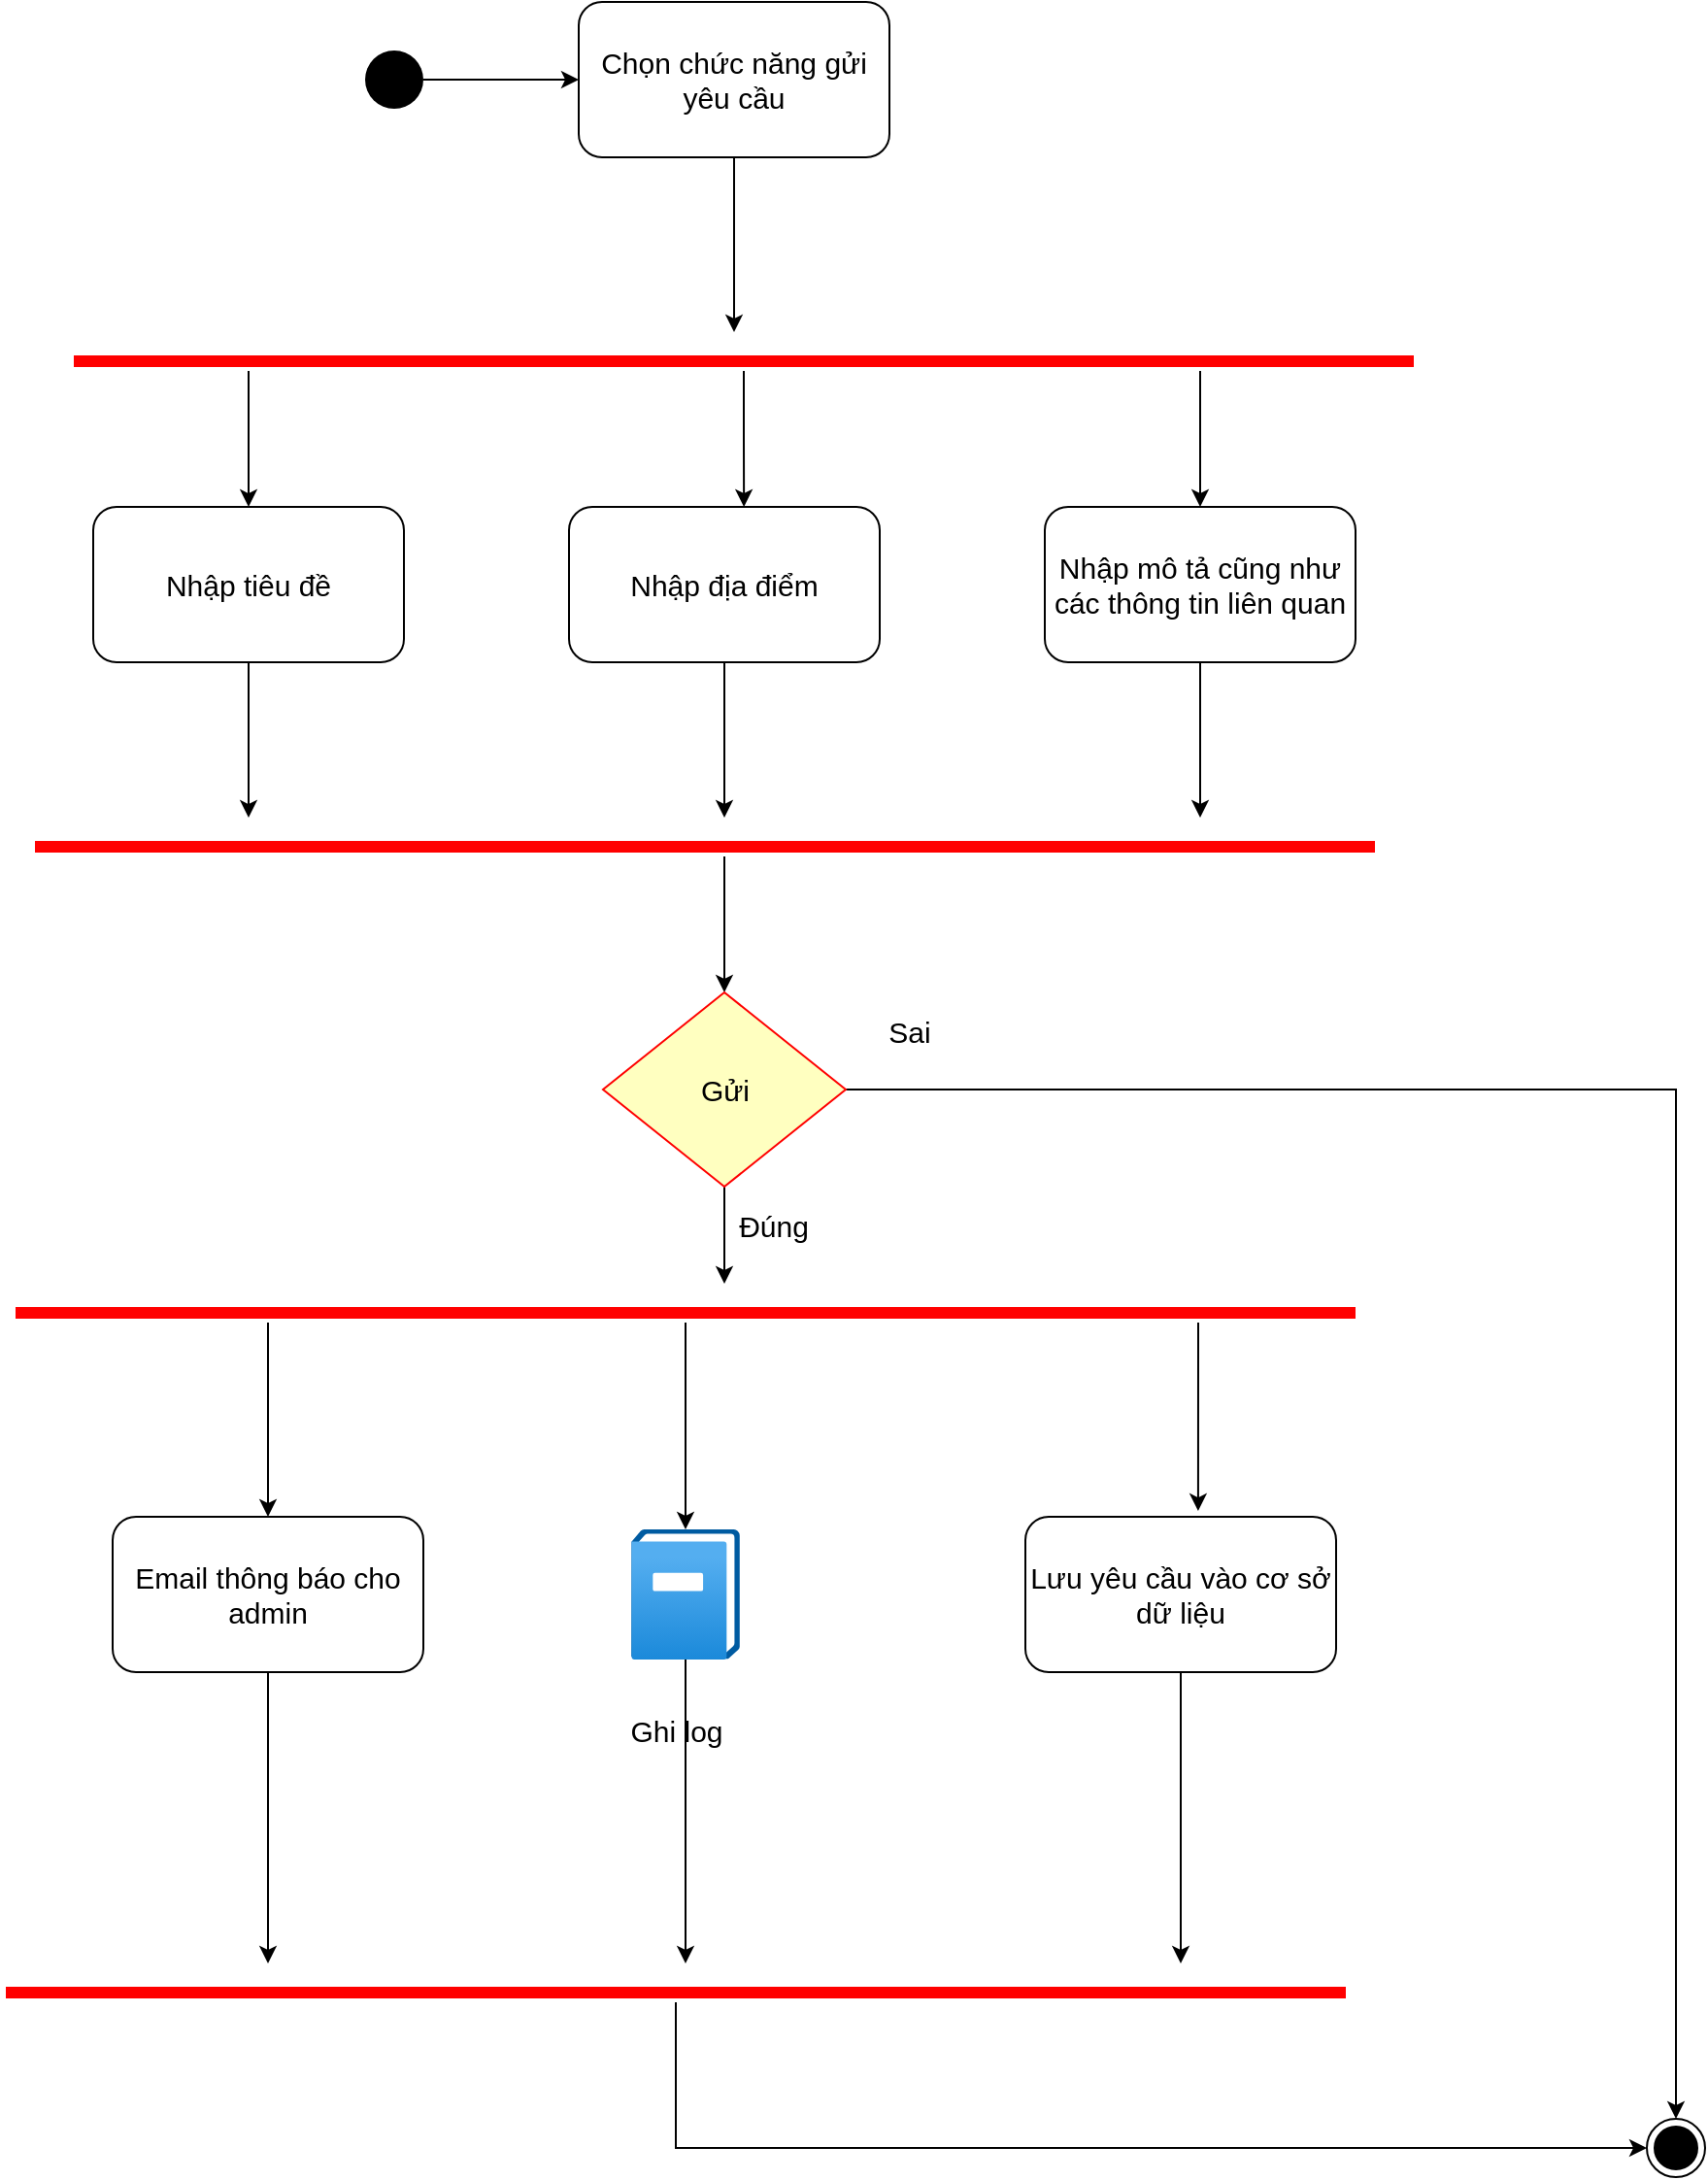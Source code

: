 <mxfile version="13.8.4" type="device"><diagram name="Page-1" id="e7e014a7-5840-1c2e-5031-d8a46d1fe8dd"><mxGraphModel dx="1422" dy="751" grid="1" gridSize="10" guides="1" tooltips="1" connect="1" arrows="1" fold="1" page="1" pageScale="1" pageWidth="1169" pageHeight="826" background="#ffffff" math="0" shadow="0"><root><mxCell id="0"/><mxCell id="1" parent="0"/><mxCell id="A0P0WAkoeJ6fGI72fvnO-79" style="edgeStyle=orthogonalEdgeStyle;rounded=0;orthogonalLoop=1;jettySize=auto;html=1;entryX=0;entryY=0.5;entryDx=0;entryDy=0;fontSize=15;" edge="1" parent="1" source="A0P0WAkoeJ6fGI72fvnO-41" target="A0P0WAkoeJ6fGI72fvnO-78"><mxGeometry relative="1" as="geometry"/></mxCell><mxCell id="A0P0WAkoeJ6fGI72fvnO-41" value="" style="ellipse;fillColor=#000000;strokeColor=none;" vertex="1" parent="1"><mxGeometry x="410" y="45" width="30" height="30" as="geometry"/></mxCell><mxCell id="A0P0WAkoeJ6fGI72fvnO-164" style="edgeStyle=orthogonalEdgeStyle;rounded=0;orthogonalLoop=1;jettySize=auto;html=1;fontSize=15;" edge="1" parent="1" source="A0P0WAkoeJ6fGI72fvnO-78"><mxGeometry relative="1" as="geometry"><mxPoint x="600" y="190" as="targetPoint"/></mxGeometry></mxCell><mxCell id="A0P0WAkoeJ6fGI72fvnO-78" value="Chọn chức năng gửi yêu cầu" style="shape=rect;html=1;rounded=1;whiteSpace=wrap;align=center;fontSize=15;" vertex="1" parent="1"><mxGeometry x="520" y="20" width="160" height="80" as="geometry"/></mxCell><mxCell id="A0P0WAkoeJ6fGI72fvnO-128" value="" style="ellipse;html=1;shape=endState;fillColor=#000000;strokeColor=#000000;fontSize=15;" vertex="1" parent="1"><mxGeometry x="1070" y="1110" width="30" height="30" as="geometry"/></mxCell><mxCell id="A0P0WAkoeJ6fGI72fvnO-171" style="edgeStyle=orthogonalEdgeStyle;rounded=0;orthogonalLoop=1;jettySize=auto;html=1;fontSize=15;" edge="1" parent="1" source="A0P0WAkoeJ6fGI72fvnO-159"><mxGeometry relative="1" as="geometry"><mxPoint x="350" y="440" as="targetPoint"/></mxGeometry></mxCell><mxCell id="A0P0WAkoeJ6fGI72fvnO-159" value="Nhập tiêu đề" style="shape=rect;html=1;rounded=1;whiteSpace=wrap;align=center;fontSize=15;" vertex="1" parent="1"><mxGeometry x="270" y="280" width="160" height="80" as="geometry"/></mxCell><mxCell id="A0P0WAkoeJ6fGI72fvnO-173" style="edgeStyle=orthogonalEdgeStyle;rounded=0;orthogonalLoop=1;jettySize=auto;html=1;fontSize=15;" edge="1" parent="1" source="A0P0WAkoeJ6fGI72fvnO-160"><mxGeometry relative="1" as="geometry"><mxPoint x="840" y="440" as="targetPoint"/></mxGeometry></mxCell><mxCell id="A0P0WAkoeJ6fGI72fvnO-160" value="Nhập mô tả cũng như các thông tin liên quan" style="shape=rect;html=1;rounded=1;whiteSpace=wrap;align=center;fontSize=15;" vertex="1" parent="1"><mxGeometry x="760" y="280" width="160" height="80" as="geometry"/></mxCell><mxCell id="A0P0WAkoeJ6fGI72fvnO-172" style="edgeStyle=orthogonalEdgeStyle;rounded=0;orthogonalLoop=1;jettySize=auto;html=1;fontSize=15;" edge="1" parent="1" source="A0P0WAkoeJ6fGI72fvnO-161"><mxGeometry relative="1" as="geometry"><mxPoint x="595" y="440" as="targetPoint"/></mxGeometry></mxCell><mxCell id="A0P0WAkoeJ6fGI72fvnO-161" value="Nhập địa điểm" style="shape=rect;html=1;rounded=1;whiteSpace=wrap;align=center;fontSize=15;" vertex="1" parent="1"><mxGeometry x="515" y="280" width="160" height="80" as="geometry"/></mxCell><mxCell id="A0P0WAkoeJ6fGI72fvnO-165" style="edgeStyle=orthogonalEdgeStyle;rounded=0;orthogonalLoop=1;jettySize=auto;html=1;entryX=0.5;entryY=0;entryDx=0;entryDy=0;fontSize=15;" edge="1" parent="1" source="A0P0WAkoeJ6fGI72fvnO-162" target="A0P0WAkoeJ6fGI72fvnO-159"><mxGeometry relative="1" as="geometry"><Array as="points"><mxPoint x="350" y="230"/><mxPoint x="350" y="230"/></Array></mxGeometry></mxCell><mxCell id="A0P0WAkoeJ6fGI72fvnO-166" style="edgeStyle=orthogonalEdgeStyle;rounded=0;orthogonalLoop=1;jettySize=auto;html=1;entryX=0.563;entryY=0;entryDx=0;entryDy=0;entryPerimeter=0;fontSize=15;" edge="1" parent="1" source="A0P0WAkoeJ6fGI72fvnO-162" target="A0P0WAkoeJ6fGI72fvnO-161"><mxGeometry relative="1" as="geometry"/></mxCell><mxCell id="A0P0WAkoeJ6fGI72fvnO-167" style="edgeStyle=orthogonalEdgeStyle;rounded=0;orthogonalLoop=1;jettySize=auto;html=1;entryX=0.5;entryY=0;entryDx=0;entryDy=0;fontSize=15;" edge="1" parent="1" source="A0P0WAkoeJ6fGI72fvnO-162" target="A0P0WAkoeJ6fGI72fvnO-160"><mxGeometry relative="1" as="geometry"><Array as="points"><mxPoint x="840" y="220"/><mxPoint x="840" y="220"/></Array></mxGeometry></mxCell><mxCell id="A0P0WAkoeJ6fGI72fvnO-162" value="" style="shape=line;html=1;strokeWidth=6;strokeColor=#ff0000;fontSize=15;" vertex="1" parent="1"><mxGeometry x="260" y="200" width="690" height="10" as="geometry"/></mxCell><mxCell id="A0P0WAkoeJ6fGI72fvnO-198" style="edgeStyle=orthogonalEdgeStyle;rounded=0;orthogonalLoop=1;jettySize=auto;html=1;entryX=0.5;entryY=0;entryDx=0;entryDy=0;fontSize=15;" edge="1" parent="1" source="A0P0WAkoeJ6fGI72fvnO-170" target="A0P0WAkoeJ6fGI72fvnO-193"><mxGeometry relative="1" as="geometry"><Array as="points"><mxPoint x="595" y="480"/><mxPoint x="595" y="480"/></Array></mxGeometry></mxCell><mxCell id="A0P0WAkoeJ6fGI72fvnO-170" value="" style="shape=line;html=1;strokeWidth=6;strokeColor=#ff0000;fontSize=15;" vertex="1" parent="1"><mxGeometry x="240" y="450" width="690" height="10" as="geometry"/></mxCell><mxCell id="A0P0WAkoeJ6fGI72fvnO-190" style="edgeStyle=orthogonalEdgeStyle;rounded=0;orthogonalLoop=1;jettySize=auto;html=1;fontSize=15;" edge="1" parent="1" source="A0P0WAkoeJ6fGI72fvnO-178"><mxGeometry relative="1" as="geometry"><mxPoint x="360" y="1030" as="targetPoint"/></mxGeometry></mxCell><mxCell id="A0P0WAkoeJ6fGI72fvnO-178" value="Email thông báo cho admin" style="shape=rect;html=1;rounded=1;whiteSpace=wrap;align=center;fontSize=15;" vertex="1" parent="1"><mxGeometry x="280" y="800" width="160" height="80" as="geometry"/></mxCell><mxCell id="A0P0WAkoeJ6fGI72fvnO-191" style="edgeStyle=orthogonalEdgeStyle;rounded=0;orthogonalLoop=1;jettySize=auto;html=1;fontSize=15;" edge="1" parent="1" source="A0P0WAkoeJ6fGI72fvnO-179"><mxGeometry relative="1" as="geometry"><mxPoint x="575" y="1030" as="targetPoint"/></mxGeometry></mxCell><mxCell id="A0P0WAkoeJ6fGI72fvnO-179" value="" style="aspect=fixed;html=1;points=[];align=center;image;fontSize=12;image=img/lib/azure2/management_governance/Activity_Log.svg;" vertex="1" parent="1"><mxGeometry x="547" y="806.5" width="56.0" height="67" as="geometry"/></mxCell><mxCell id="A0P0WAkoeJ6fGI72fvnO-180" value="Ghi log" style="text;html=1;align=center;verticalAlign=middle;resizable=0;points=[];autosize=1;fontSize=15;" vertex="1" parent="1"><mxGeometry x="540" y="900" width="60" height="20" as="geometry"/></mxCell><mxCell id="A0P0WAkoeJ6fGI72fvnO-192" style="edgeStyle=orthogonalEdgeStyle;rounded=0;orthogonalLoop=1;jettySize=auto;html=1;fontSize=15;" edge="1" parent="1" source="A0P0WAkoeJ6fGI72fvnO-181"><mxGeometry relative="1" as="geometry"><mxPoint x="830" y="1030" as="targetPoint"/></mxGeometry></mxCell><mxCell id="A0P0WAkoeJ6fGI72fvnO-181" value="Lưu yêu cầu vào cơ sở dữ liệu" style="shape=rect;html=1;rounded=1;whiteSpace=wrap;align=center;fontSize=15;" vertex="1" parent="1"><mxGeometry x="750" y="800" width="160" height="80" as="geometry"/></mxCell><mxCell id="A0P0WAkoeJ6fGI72fvnO-186" style="edgeStyle=orthogonalEdgeStyle;rounded=0;orthogonalLoop=1;jettySize=auto;html=1;entryX=0.5;entryY=0;entryDx=0;entryDy=0;fontSize=15;" edge="1" parent="1" source="A0P0WAkoeJ6fGI72fvnO-184" target="A0P0WAkoeJ6fGI72fvnO-178"><mxGeometry relative="1" as="geometry"><Array as="points"><mxPoint x="360" y="710"/><mxPoint x="360" y="710"/></Array></mxGeometry></mxCell><mxCell id="A0P0WAkoeJ6fGI72fvnO-187" style="edgeStyle=orthogonalEdgeStyle;rounded=0;orthogonalLoop=1;jettySize=auto;html=1;fontSize=15;" edge="1" parent="1" source="A0P0WAkoeJ6fGI72fvnO-184" target="A0P0WAkoeJ6fGI72fvnO-179"><mxGeometry relative="1" as="geometry"/></mxCell><mxCell id="A0P0WAkoeJ6fGI72fvnO-188" style="edgeStyle=orthogonalEdgeStyle;rounded=0;orthogonalLoop=1;jettySize=auto;html=1;entryX=0.556;entryY=-0.037;entryDx=0;entryDy=0;entryPerimeter=0;fontSize=15;" edge="1" parent="1" source="A0P0WAkoeJ6fGI72fvnO-184" target="A0P0WAkoeJ6fGI72fvnO-181"><mxGeometry relative="1" as="geometry"><Array as="points"><mxPoint x="839" y="710"/><mxPoint x="839" y="710"/></Array></mxGeometry></mxCell><mxCell id="A0P0WAkoeJ6fGI72fvnO-184" value="" style="shape=line;html=1;strokeWidth=6;strokeColor=#ff0000;fontSize=15;" vertex="1" parent="1"><mxGeometry x="230" y="690" width="690" height="10" as="geometry"/></mxCell><mxCell id="A0P0WAkoeJ6fGI72fvnO-202" style="edgeStyle=orthogonalEdgeStyle;rounded=0;orthogonalLoop=1;jettySize=auto;html=1;entryX=0;entryY=0.5;entryDx=0;entryDy=0;fontSize=15;" edge="1" parent="1" source="A0P0WAkoeJ6fGI72fvnO-189" target="A0P0WAkoeJ6fGI72fvnO-128"><mxGeometry relative="1" as="geometry"><Array as="points"><mxPoint x="570" y="1125"/></Array></mxGeometry></mxCell><mxCell id="A0P0WAkoeJ6fGI72fvnO-189" value="" style="shape=line;html=1;strokeWidth=6;strokeColor=#ff0000;fontSize=15;" vertex="1" parent="1"><mxGeometry x="225" y="1040" width="690" height="10" as="geometry"/></mxCell><mxCell id="A0P0WAkoeJ6fGI72fvnO-197" style="edgeStyle=orthogonalEdgeStyle;rounded=0;orthogonalLoop=1;jettySize=auto;html=1;fontSize=15;" edge="1" parent="1" source="A0P0WAkoeJ6fGI72fvnO-193"><mxGeometry relative="1" as="geometry"><mxPoint x="595" y="680" as="targetPoint"/></mxGeometry></mxCell><mxCell id="A0P0WAkoeJ6fGI72fvnO-199" style="edgeStyle=orthogonalEdgeStyle;rounded=0;orthogonalLoop=1;jettySize=auto;html=1;entryX=0.5;entryY=0;entryDx=0;entryDy=0;fontSize=15;" edge="1" parent="1" source="A0P0WAkoeJ6fGI72fvnO-193" target="A0P0WAkoeJ6fGI72fvnO-128"><mxGeometry relative="1" as="geometry"/></mxCell><mxCell id="A0P0WAkoeJ6fGI72fvnO-193" value="Gửi" style="rhombus;whiteSpace=wrap;html=1;fillColor=#ffffc0;strokeColor=#ff0000;fontSize=15;" vertex="1" parent="1"><mxGeometry x="532.5" y="530" width="125" height="100" as="geometry"/></mxCell><mxCell id="A0P0WAkoeJ6fGI72fvnO-200" value="Đúng" style="text;html=1;align=center;verticalAlign=middle;resizable=0;points=[];autosize=1;fontSize=15;" vertex="1" parent="1"><mxGeometry x="595" y="640" width="50" height="20" as="geometry"/></mxCell><mxCell id="A0P0WAkoeJ6fGI72fvnO-201" value="Sai" style="text;html=1;align=center;verticalAlign=middle;resizable=0;points=[];autosize=1;fontSize=15;" vertex="1" parent="1"><mxGeometry x="670" y="540" width="40" height="20" as="geometry"/></mxCell></root></mxGraphModel></diagram></mxfile>